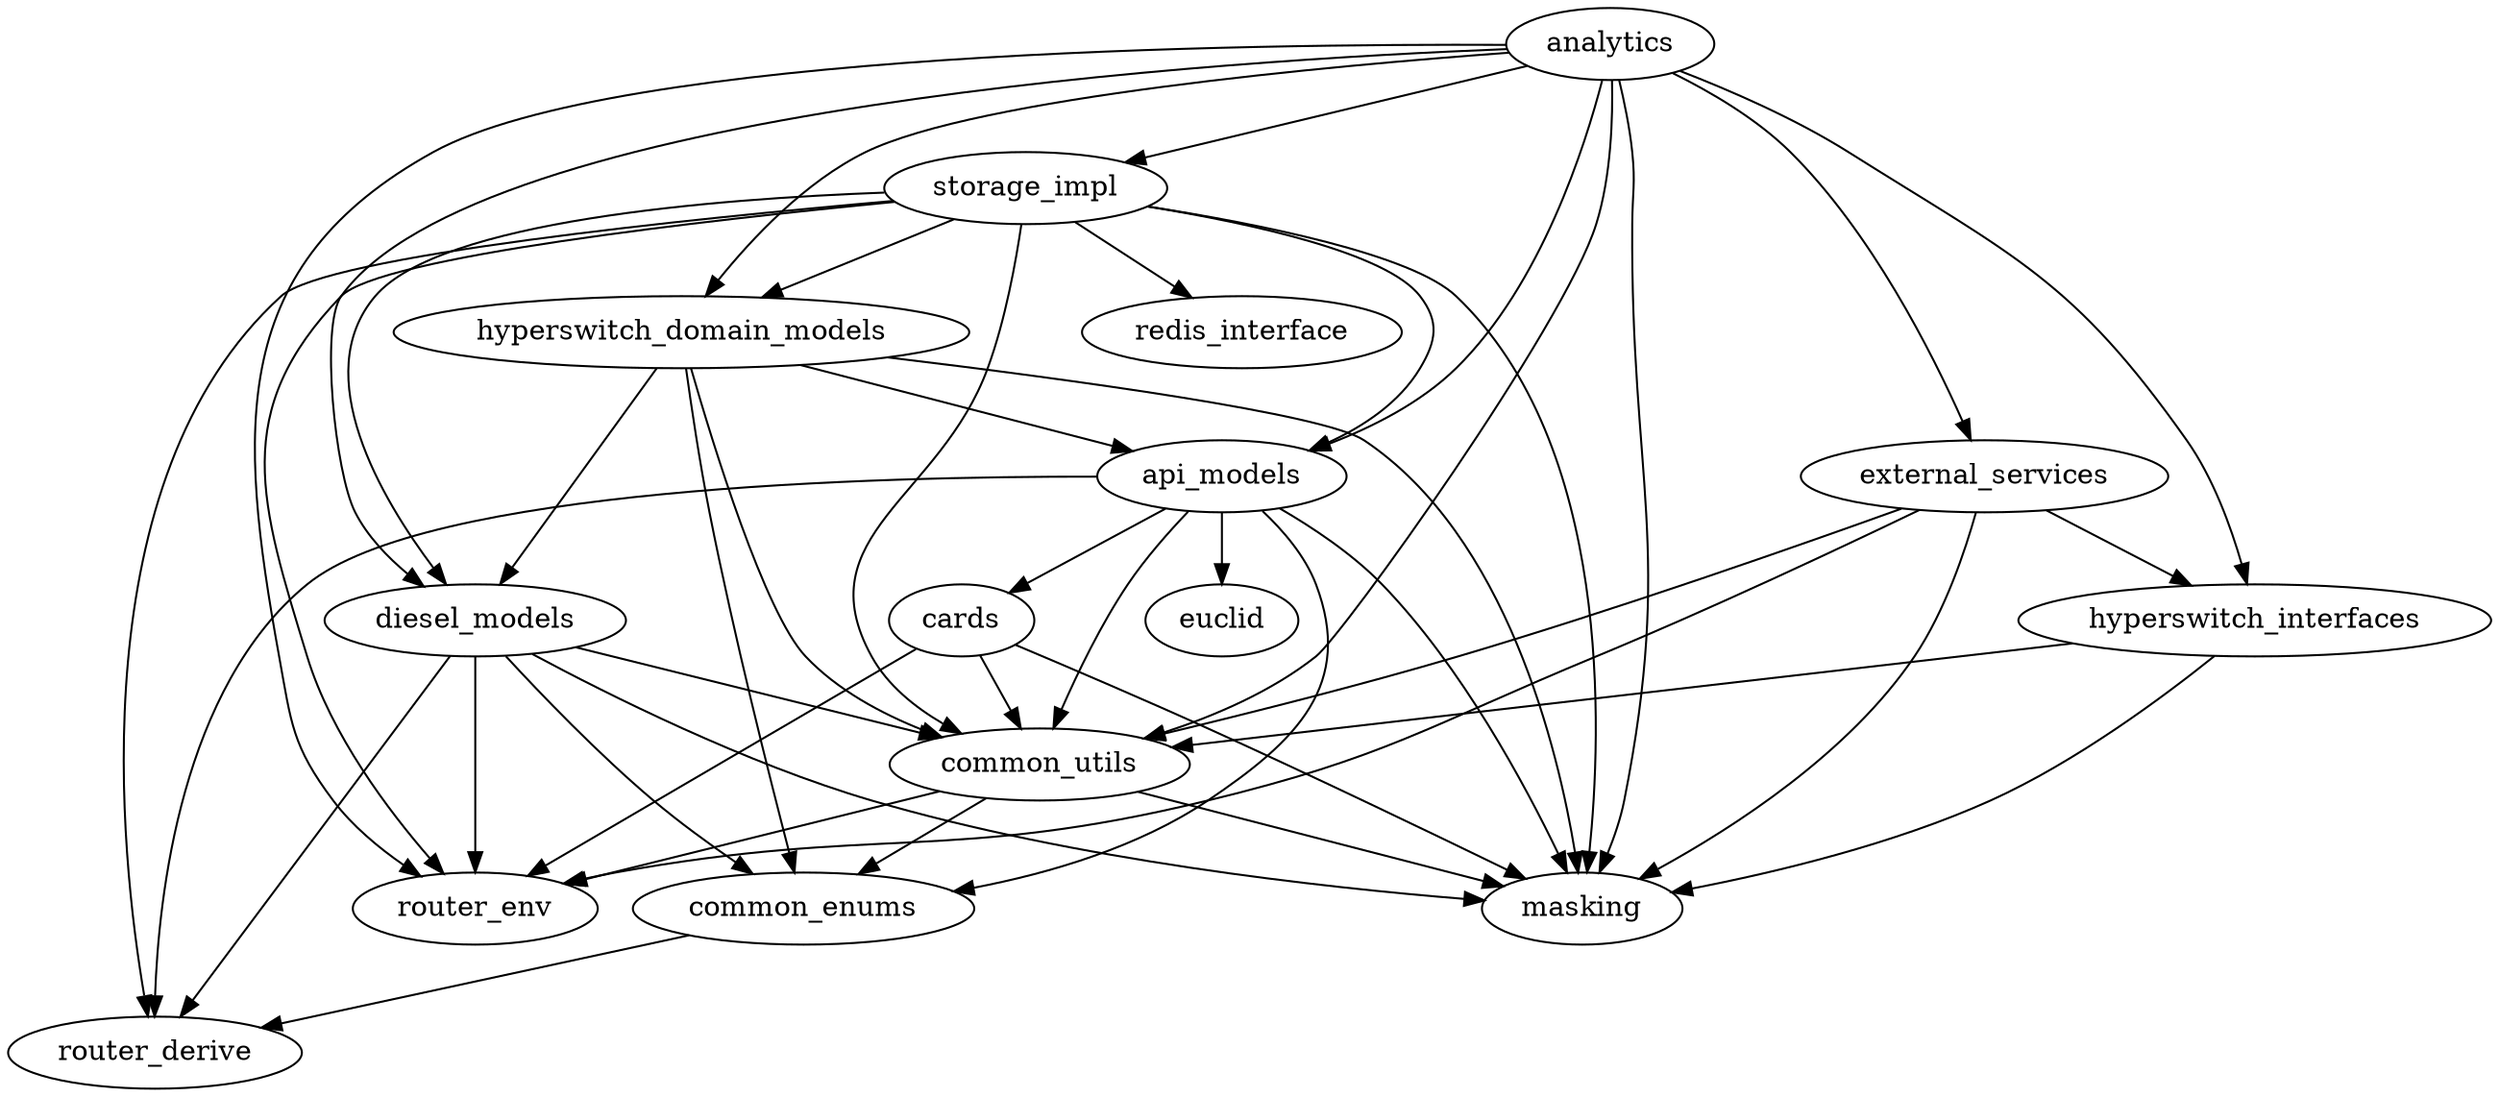 digraph G {
    "analytics" -> "api_models";
    "analytics" -> "common_utils";
    "analytics" -> "diesel_models";
    "analytics" -> "external_services";
    "analytics" -> "hyperswitch_domain_models";
    "analytics" -> "hyperswitch_interfaces";
    "analytics" -> "masking";
    "analytics" -> "router_env";
    "analytics" -> "storage_impl";
    
    "api_models" -> "cards";
    "api_models" -> "common_enums";
    "api_models" -> "common_utils";
    "api_models" -> "euclid";
    "api_models" -> "masking";
    "api_models" -> "router_derive";
    
    "cards" -> "common_utils";
    "cards" -> "masking";
    "cards" -> "router_env";
    
    "common_enums" -> "router_derive";
    
    "common_utils" -> "common_enums";
    "common_utils" -> "masking";
    "common_utils" -> "router_env";
    
    "diesel_models" -> "common_enums";
    "diesel_models" -> "common_utils";
    "diesel_models" -> "masking";
    "diesel_models" -> "router_derive";
    "diesel_models" -> "router_env";
    
    "external_services" -> "common_utils";
    "external_services" -> "hyperswitch_interfaces";
    "external_services" -> "masking";
    "external_services" -> "router_env";
    
    "hyperswitch_domain_models" -> "api_models";
    "hyperswitch_domain_models" -> "common_enums";
    "hyperswitch_domain_models" -> "common_utils";
    "hyperswitch_domain_models" -> "diesel_models";
    "hyperswitch_domain_models" -> "masking";
    
    "hyperswitch_interfaces" -> "common_utils";
    "hyperswitch_interfaces" -> "masking";
    
    "storage_impl" -> "api_models";
    "storage_impl" -> "common_utils";
    "storage_impl" -> "diesel_models";
    "storage_impl" -> "hyperswitch_domain_models";
    "storage_impl" -> "masking";
    "storage_impl" -> "redis_interface";
    "storage_impl" -> "router_derive";
    "storage_impl" -> "router_env";
}
